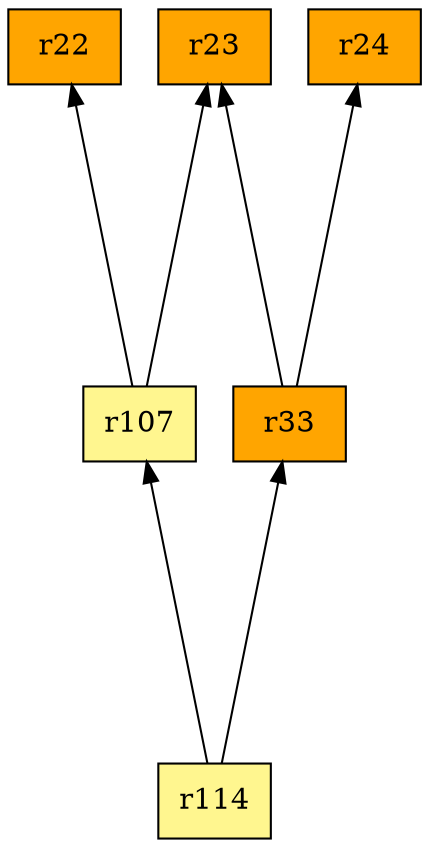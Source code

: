 digraph G {
rankdir=BT;ranksep="2.0";
"r114" [shape=record,fillcolor=khaki1,style=filled,label="{r114}"];
"r22" [shape=record,fillcolor=orange,style=filled,label="{r22}"];
"r24" [shape=record,fillcolor=orange,style=filled,label="{r24}"];
"r107" [shape=record,fillcolor=khaki1,style=filled,label="{r107}"];
"r23" [shape=record,fillcolor=orange,style=filled,label="{r23}"];
"r33" [shape=record,fillcolor=orange,style=filled,label="{r33}"];
"r114" -> "r107"
"r114" -> "r33"
"r107" -> "r23"
"r107" -> "r22"
"r33" -> "r24"
"r33" -> "r23"
}